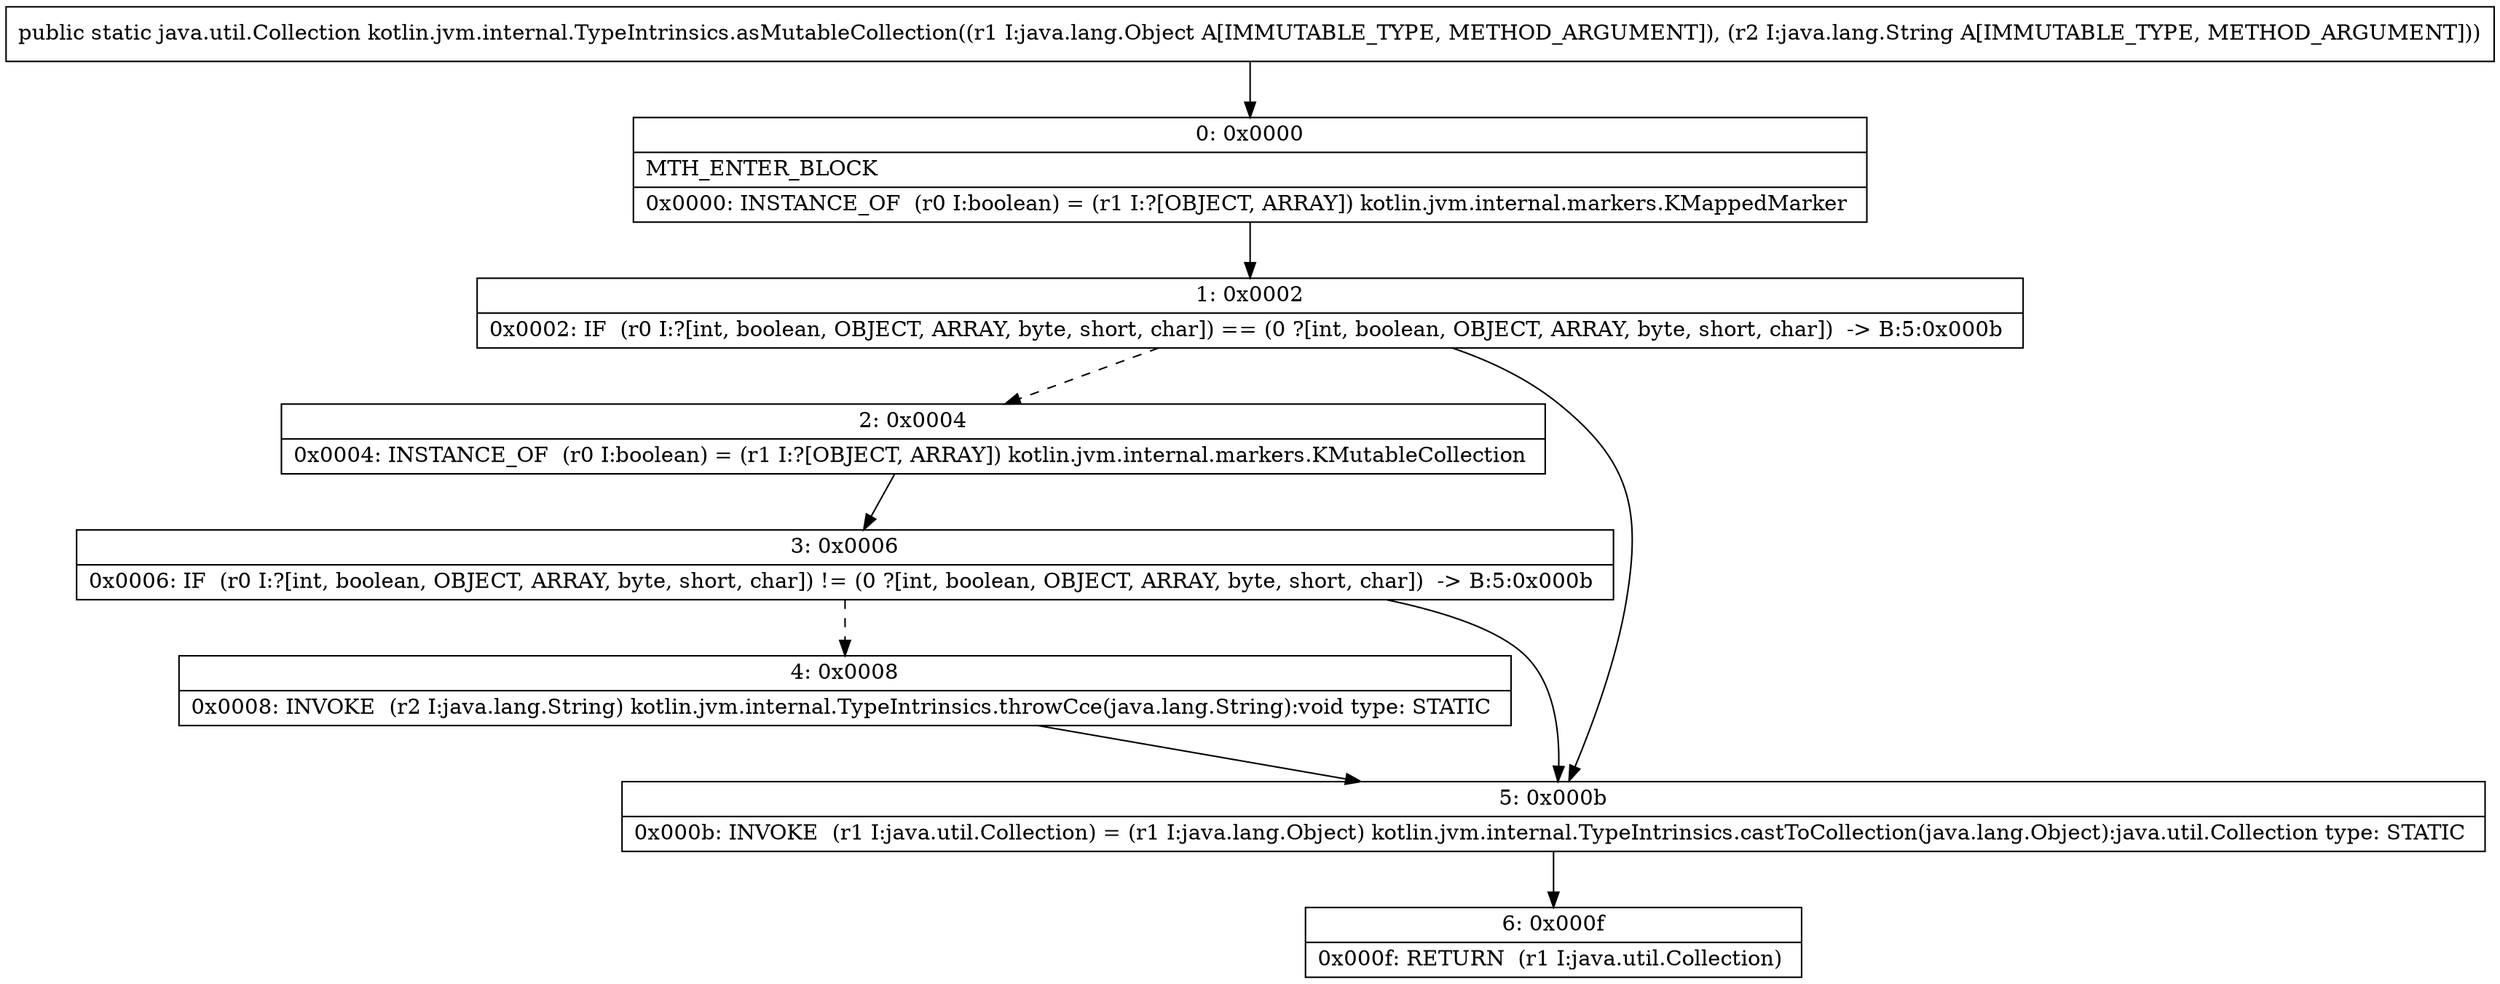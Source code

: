 digraph "CFG forkotlin.jvm.internal.TypeIntrinsics.asMutableCollection(Ljava\/lang\/Object;Ljava\/lang\/String;)Ljava\/util\/Collection;" {
Node_0 [shape=record,label="{0\:\ 0x0000|MTH_ENTER_BLOCK\l|0x0000: INSTANCE_OF  (r0 I:boolean) = (r1 I:?[OBJECT, ARRAY]) kotlin.jvm.internal.markers.KMappedMarker \l}"];
Node_1 [shape=record,label="{1\:\ 0x0002|0x0002: IF  (r0 I:?[int, boolean, OBJECT, ARRAY, byte, short, char]) == (0 ?[int, boolean, OBJECT, ARRAY, byte, short, char])  \-\> B:5:0x000b \l}"];
Node_2 [shape=record,label="{2\:\ 0x0004|0x0004: INSTANCE_OF  (r0 I:boolean) = (r1 I:?[OBJECT, ARRAY]) kotlin.jvm.internal.markers.KMutableCollection \l}"];
Node_3 [shape=record,label="{3\:\ 0x0006|0x0006: IF  (r0 I:?[int, boolean, OBJECT, ARRAY, byte, short, char]) != (0 ?[int, boolean, OBJECT, ARRAY, byte, short, char])  \-\> B:5:0x000b \l}"];
Node_4 [shape=record,label="{4\:\ 0x0008|0x0008: INVOKE  (r2 I:java.lang.String) kotlin.jvm.internal.TypeIntrinsics.throwCce(java.lang.String):void type: STATIC \l}"];
Node_5 [shape=record,label="{5\:\ 0x000b|0x000b: INVOKE  (r1 I:java.util.Collection) = (r1 I:java.lang.Object) kotlin.jvm.internal.TypeIntrinsics.castToCollection(java.lang.Object):java.util.Collection type: STATIC \l}"];
Node_6 [shape=record,label="{6\:\ 0x000f|0x000f: RETURN  (r1 I:java.util.Collection) \l}"];
MethodNode[shape=record,label="{public static java.util.Collection kotlin.jvm.internal.TypeIntrinsics.asMutableCollection((r1 I:java.lang.Object A[IMMUTABLE_TYPE, METHOD_ARGUMENT]), (r2 I:java.lang.String A[IMMUTABLE_TYPE, METHOD_ARGUMENT])) }"];
MethodNode -> Node_0;
Node_0 -> Node_1;
Node_1 -> Node_2[style=dashed];
Node_1 -> Node_5;
Node_2 -> Node_3;
Node_3 -> Node_4[style=dashed];
Node_3 -> Node_5;
Node_4 -> Node_5;
Node_5 -> Node_6;
}

